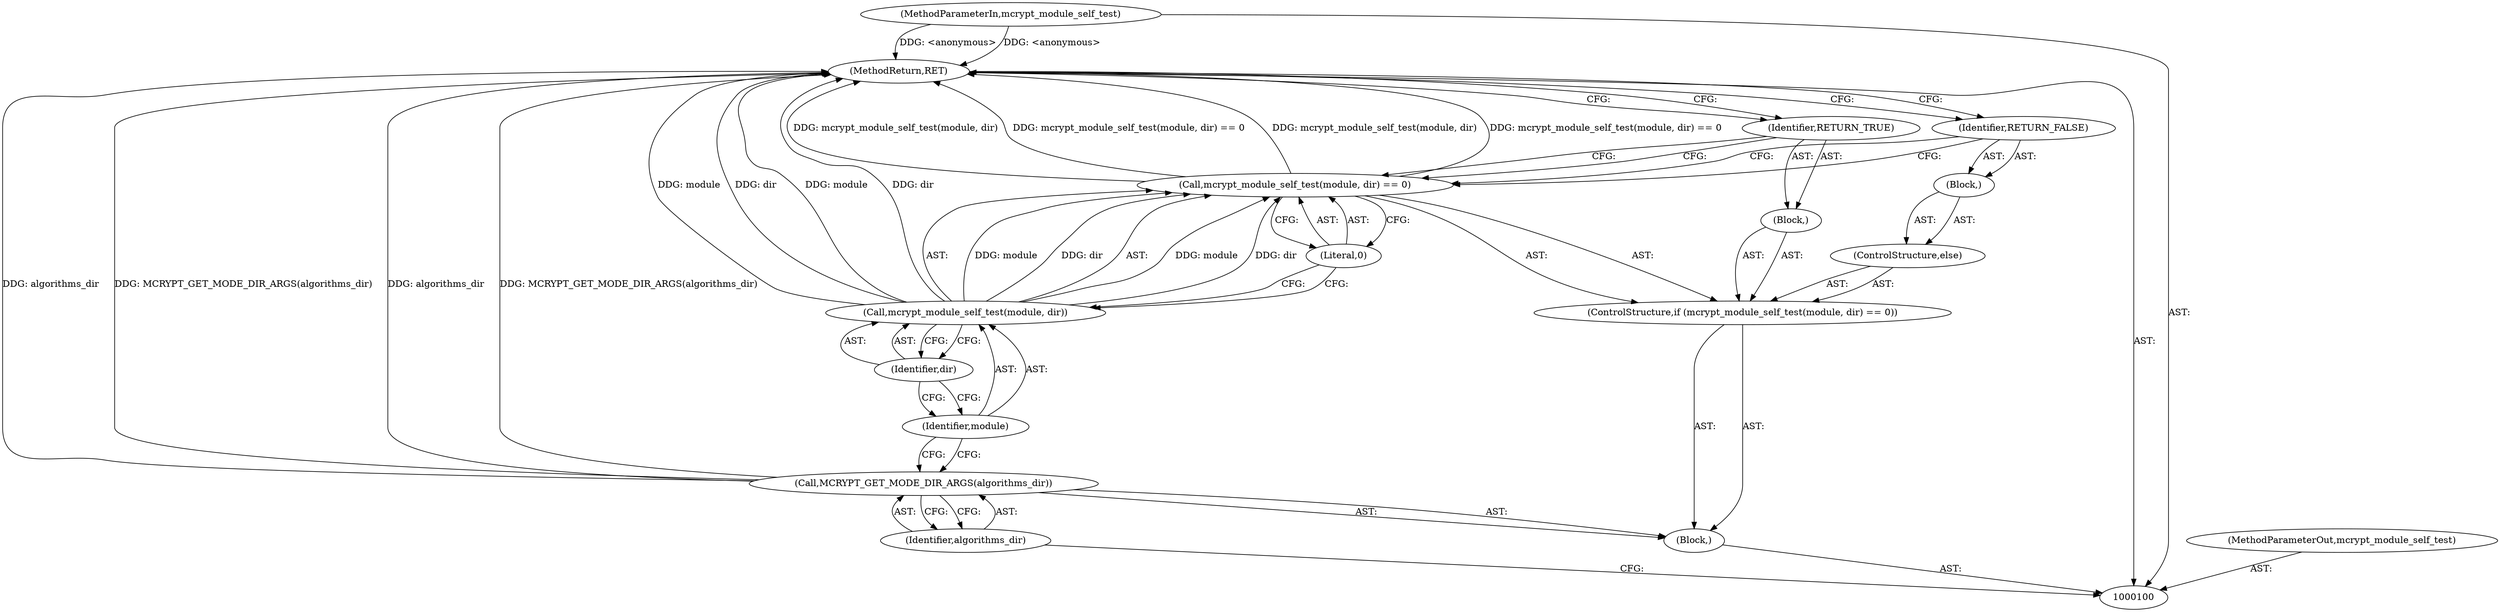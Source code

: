 digraph "0_php-src_6c5211a0cef0cc2854eaa387e0eb036e012904d0?w=1_5" {
"1000116" [label="(MethodReturn,RET)"];
"1000101" [label="(MethodParameterIn,mcrypt_module_self_test)"];
"1000136" [label="(MethodParameterOut,mcrypt_module_self_test)"];
"1000102" [label="(Block,)"];
"1000103" [label="(Call,MCRYPT_GET_MODE_DIR_ARGS(algorithms_dir))"];
"1000104" [label="(Identifier,algorithms_dir)"];
"1000105" [label="(ControlStructure,if (mcrypt_module_self_test(module, dir) == 0))"];
"1000108" [label="(Identifier,module)"];
"1000109" [label="(Identifier,dir)"];
"1000110" [label="(Literal,0)"];
"1000111" [label="(Block,)"];
"1000106" [label="(Call,mcrypt_module_self_test(module, dir) == 0)"];
"1000107" [label="(Call,mcrypt_module_self_test(module, dir))"];
"1000112" [label="(Identifier,RETURN_TRUE)"];
"1000113" [label="(ControlStructure,else)"];
"1000114" [label="(Block,)"];
"1000115" [label="(Identifier,RETURN_FALSE)"];
"1000116" -> "1000100"  [label="AST: "];
"1000116" -> "1000112"  [label="CFG: "];
"1000116" -> "1000115"  [label="CFG: "];
"1000107" -> "1000116"  [label="DDG: module"];
"1000107" -> "1000116"  [label="DDG: dir"];
"1000106" -> "1000116"  [label="DDG: mcrypt_module_self_test(module, dir)"];
"1000106" -> "1000116"  [label="DDG: mcrypt_module_self_test(module, dir) == 0"];
"1000103" -> "1000116"  [label="DDG: algorithms_dir"];
"1000103" -> "1000116"  [label="DDG: MCRYPT_GET_MODE_DIR_ARGS(algorithms_dir)"];
"1000101" -> "1000116"  [label="DDG: <anonymous>"];
"1000101" -> "1000100"  [label="AST: "];
"1000101" -> "1000116"  [label="DDG: <anonymous>"];
"1000136" -> "1000100"  [label="AST: "];
"1000102" -> "1000100"  [label="AST: "];
"1000103" -> "1000102"  [label="AST: "];
"1000105" -> "1000102"  [label="AST: "];
"1000103" -> "1000102"  [label="AST: "];
"1000103" -> "1000104"  [label="CFG: "];
"1000104" -> "1000103"  [label="AST: "];
"1000108" -> "1000103"  [label="CFG: "];
"1000103" -> "1000116"  [label="DDG: algorithms_dir"];
"1000103" -> "1000116"  [label="DDG: MCRYPT_GET_MODE_DIR_ARGS(algorithms_dir)"];
"1000104" -> "1000103"  [label="AST: "];
"1000104" -> "1000100"  [label="CFG: "];
"1000103" -> "1000104"  [label="CFG: "];
"1000105" -> "1000102"  [label="AST: "];
"1000106" -> "1000105"  [label="AST: "];
"1000111" -> "1000105"  [label="AST: "];
"1000113" -> "1000105"  [label="AST: "];
"1000108" -> "1000107"  [label="AST: "];
"1000108" -> "1000103"  [label="CFG: "];
"1000109" -> "1000108"  [label="CFG: "];
"1000109" -> "1000107"  [label="AST: "];
"1000109" -> "1000108"  [label="CFG: "];
"1000107" -> "1000109"  [label="CFG: "];
"1000110" -> "1000106"  [label="AST: "];
"1000110" -> "1000107"  [label="CFG: "];
"1000106" -> "1000110"  [label="CFG: "];
"1000111" -> "1000105"  [label="AST: "];
"1000112" -> "1000111"  [label="AST: "];
"1000106" -> "1000105"  [label="AST: "];
"1000106" -> "1000110"  [label="CFG: "];
"1000107" -> "1000106"  [label="AST: "];
"1000110" -> "1000106"  [label="AST: "];
"1000112" -> "1000106"  [label="CFG: "];
"1000115" -> "1000106"  [label="CFG: "];
"1000106" -> "1000116"  [label="DDG: mcrypt_module_self_test(module, dir)"];
"1000106" -> "1000116"  [label="DDG: mcrypt_module_self_test(module, dir) == 0"];
"1000107" -> "1000106"  [label="DDG: module"];
"1000107" -> "1000106"  [label="DDG: dir"];
"1000107" -> "1000106"  [label="AST: "];
"1000107" -> "1000109"  [label="CFG: "];
"1000108" -> "1000107"  [label="AST: "];
"1000109" -> "1000107"  [label="AST: "];
"1000110" -> "1000107"  [label="CFG: "];
"1000107" -> "1000116"  [label="DDG: module"];
"1000107" -> "1000116"  [label="DDG: dir"];
"1000107" -> "1000106"  [label="DDG: module"];
"1000107" -> "1000106"  [label="DDG: dir"];
"1000112" -> "1000111"  [label="AST: "];
"1000112" -> "1000106"  [label="CFG: "];
"1000116" -> "1000112"  [label="CFG: "];
"1000113" -> "1000105"  [label="AST: "];
"1000114" -> "1000113"  [label="AST: "];
"1000114" -> "1000113"  [label="AST: "];
"1000115" -> "1000114"  [label="AST: "];
"1000115" -> "1000114"  [label="AST: "];
"1000115" -> "1000106"  [label="CFG: "];
"1000116" -> "1000115"  [label="CFG: "];
}
